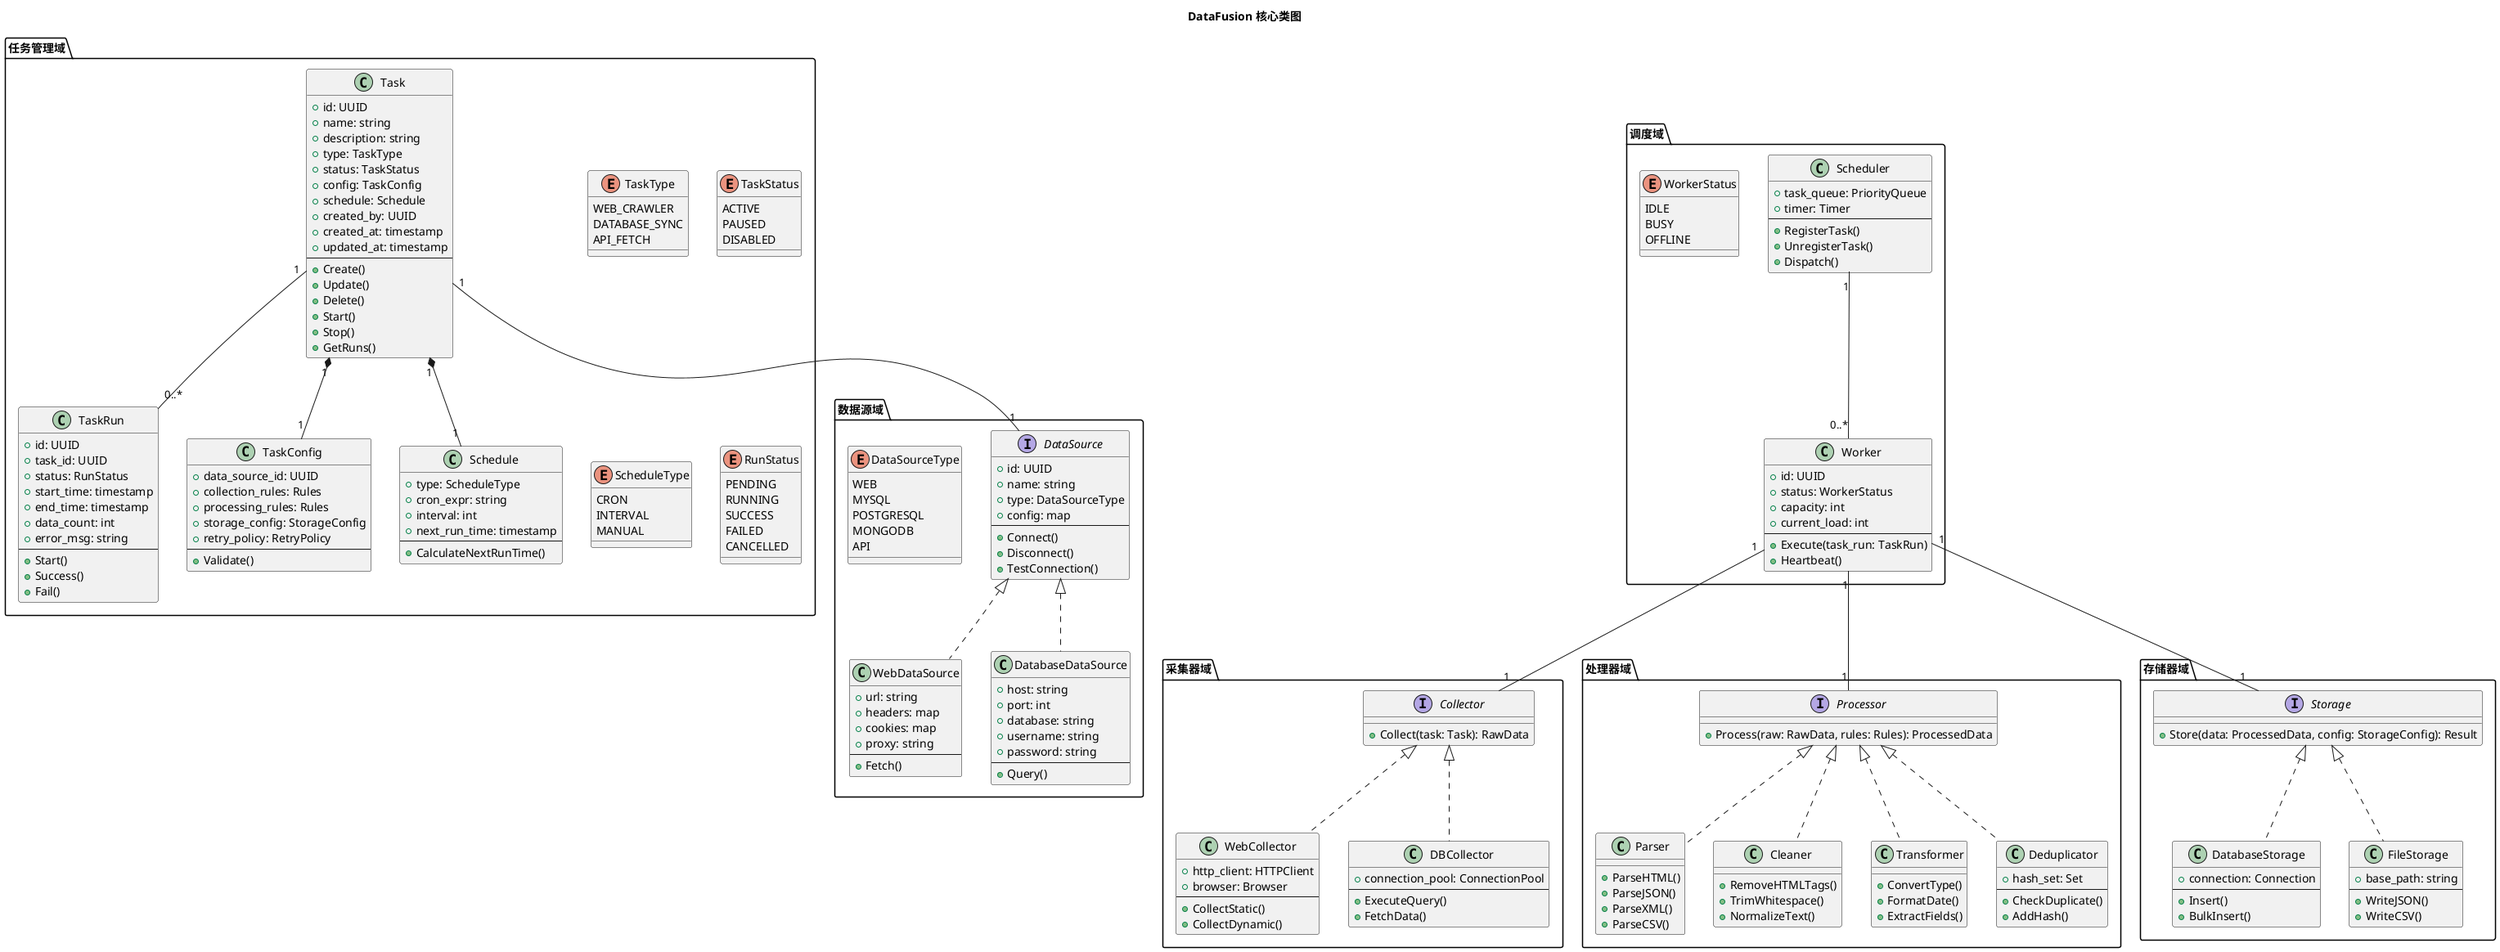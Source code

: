 @startuml
title DataFusion 核心类图

package "任务管理域" {
    class Task {
        +id: UUID
        +name: string
        +description: string
        +type: TaskType
        +status: TaskStatus
        +config: TaskConfig
        +schedule: Schedule
        +created_by: UUID
        +created_at: timestamp
        +updated_at: timestamp
        --
        +Create()
        +Update()
        +Delete()
        +Start()
        +Stop()
        +GetRuns()
    }
    
    enum TaskType {
        WEB_CRAWLER
        DATABASE_SYNC
        API_FETCH
    }
    
    enum TaskStatus {
        ACTIVE
        PAUSED
        DISABLED
    }
    
    class TaskConfig {
        +data_source_id: UUID
        +collection_rules: Rules
        +processing_rules: Rules
        +storage_config: StorageConfig
        +retry_policy: RetryPolicy
        --
        +Validate()
    }
    
    class Schedule {
        +type: ScheduleType
        +cron_expr: string
        +interval: int
        +next_run_time: timestamp
        --
        +CalculateNextRunTime()
    }
    
    enum ScheduleType {
        CRON
        INTERVAL
        MANUAL
    }
    
    class TaskRun {
        +id: UUID
        +task_id: UUID
        +status: RunStatus
        +start_time: timestamp
        +end_time: timestamp
        +data_count: int
        +error_msg: string
        --
        +Start()
        +Success()
        +Fail()
    }
    
    enum RunStatus {
        PENDING
        RUNNING
        SUCCESS
        FAILED
        CANCELLED
    }
}

package "数据源域" {
    interface DataSource {
        +id: UUID
        +name: string
        +type: DataSourceType
        +config: map
        --
        +Connect()
        +Disconnect()
        +TestConnection()
    }
    
    enum DataSourceType {
        WEB
        MYSQL
        POSTGRESQL
        MONGODB
        API
    }
    
    class WebDataSource {
        +url: string
        +headers: map
        +cookies: map
        +proxy: string
        --
        +Fetch()
    }
    
    class DatabaseDataSource {
        +host: string
        +port: int
        +database: string
        +username: string
        +password: string
        --
        +Query()
    }
}

package "采集器域" {
    interface Collector {
        +Collect(task: Task): RawData
    }
    
    class WebCollector {
        +http_client: HTTPClient
        +browser: Browser
        --
        +CollectStatic()
        +CollectDynamic()
    }
    
    class DBCollector {
        +connection_pool: ConnectionPool
        --
        +ExecuteQuery()
        +FetchData()
    }
}

package "处理器域" {
    interface Processor {
        +Process(raw: RawData, rules: Rules): ProcessedData
    }
    
    class Parser {
        +ParseHTML()
        +ParseJSON()
        +ParseXML()
        +ParseCSV()
    }
    
    class Cleaner {
        +RemoveHTMLTags()
        +TrimWhitespace()
        +NormalizeText()
    }
    
    class Transformer {
        +ConvertType()
        +FormatDate()
        +ExtractFields()
    }
    
    class Deduplicator {
        +hash_set: Set
        --
        +CheckDuplicate()
        +AddHash()
    }
}

package "存储器域" {
    interface Storage {
        +Store(data: ProcessedData, config: StorageConfig): Result
    }
    
    class DatabaseStorage {
        +connection: Connection
        --
        +Insert()
        +BulkInsert()
    }
    
    class FileStorage {
        +base_path: string
        --
        +WriteJSON()
        +WriteCSV()
    }
}

package "调度域" {
    class Scheduler {
        +task_queue: PriorityQueue
        +timer: Timer
        --
        +RegisterTask()
        +UnregisterTask()
        +Dispatch()
    }
    
    class Worker {
        +id: UUID
        +status: WorkerStatus
        +capacity: int
        +current_load: int
        --
        +Execute(task_run: TaskRun)
        +Heartbeat()
    }
    
    enum WorkerStatus {
        IDLE
        BUSY
        OFFLINE
    }
}

' 关系定义
Task "1" *-- "1" TaskConfig
Task "1" *-- "1" Schedule
Task "1" -- "0..*" TaskRun
Task "1" -- "1" DataSource

DataSource <|.. WebDataSource
DataSource <|.. DatabaseDataSource

Collector <|.. WebCollector
Collector <|.. DBCollector

Processor <|.. Parser
Processor <|.. Cleaner
Processor <|.. Transformer
Processor <|.. Deduplicator

Storage <|.. DatabaseStorage
Storage <|.. FileStorage

Scheduler "1" -- "0..*" Worker
Worker "1" -- "1" Collector
Worker "1" -- "1" Processor
Worker "1" -- "1" Storage

@enduml

